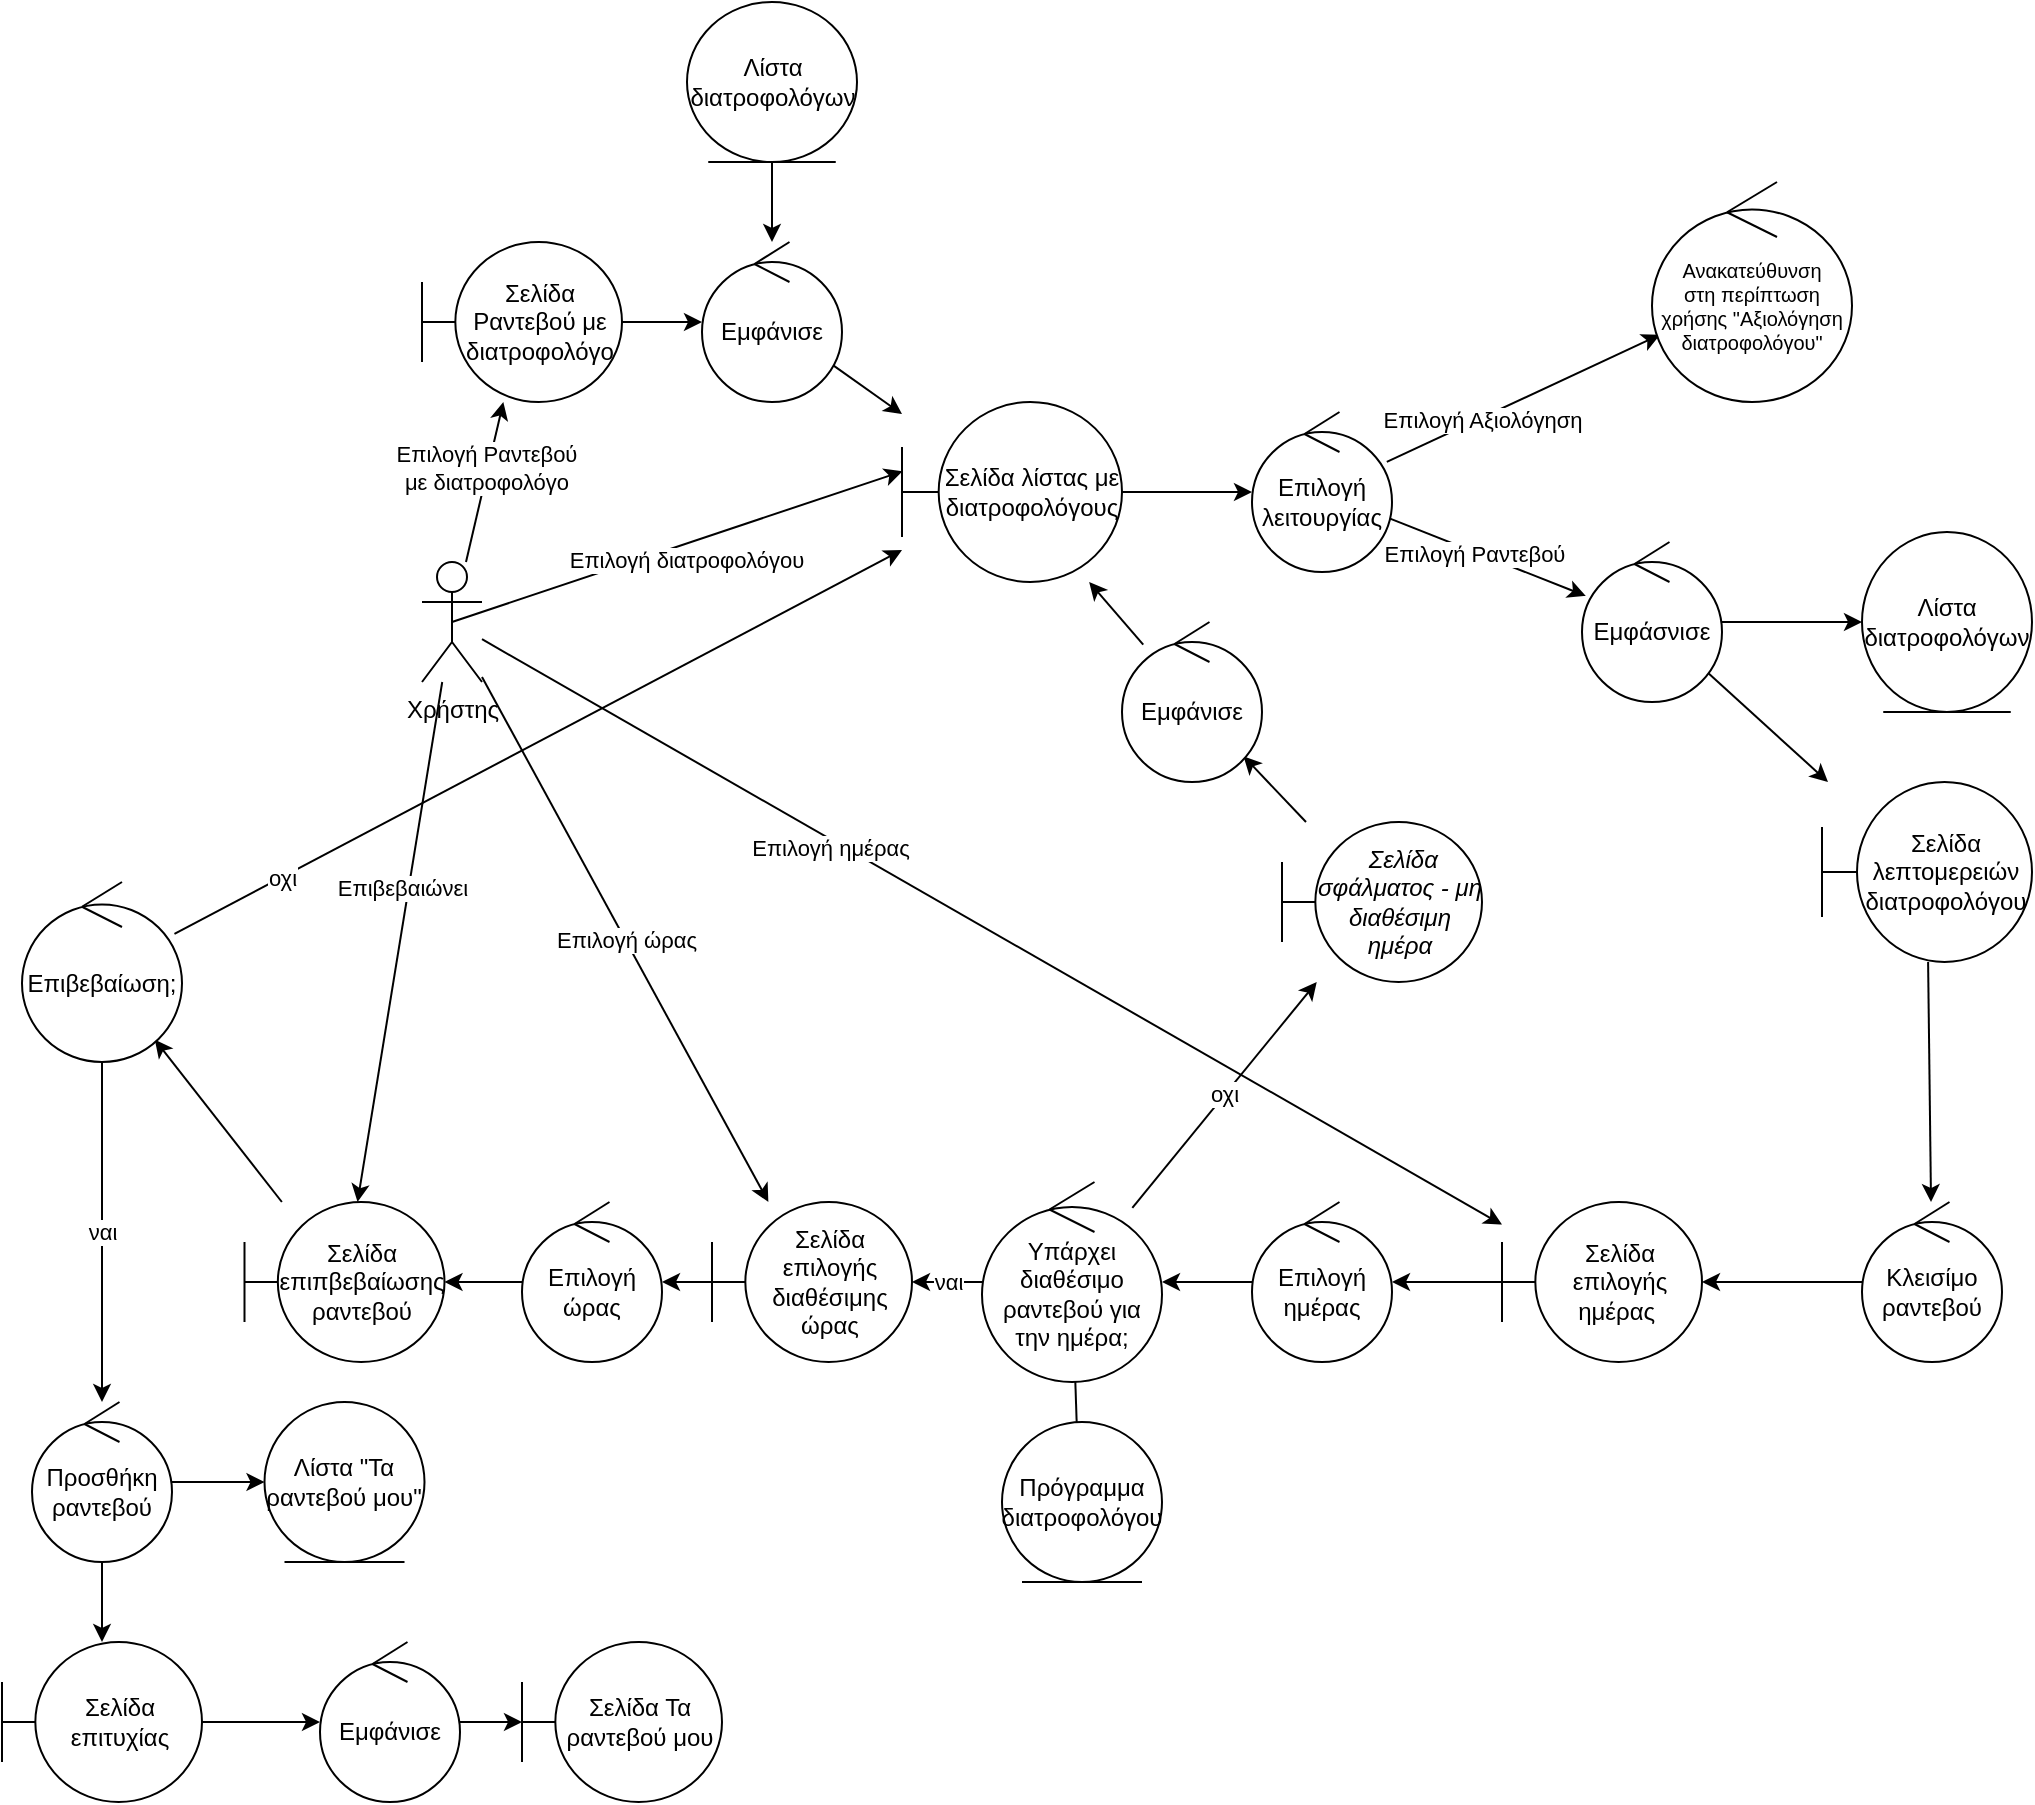 <mxfile version="21.1.2" type="device">
  <diagram name="Σελίδα-1" id="h-o1yX0LM2CVH-15DDE9">
    <mxGraphModel dx="3497" dy="2056" grid="1" gridSize="10" guides="1" tooltips="1" connect="1" arrows="1" fold="1" page="1" pageScale="1" pageWidth="1654" pageHeight="1169" math="0" shadow="0">
      <root>
        <mxCell id="0" />
        <mxCell id="1" parent="0" />
        <mxCell id="8t45LIVKKecfM5tV3rzv-11" value="" style="rounded=0;orthogonalLoop=1;jettySize=auto;html=1;" edge="1" parent="1" source="8t45LIVKKecfM5tV3rzv-1" target="8t45LIVKKecfM5tV3rzv-10">
          <mxGeometry relative="1" as="geometry" />
        </mxCell>
        <mxCell id="8t45LIVKKecfM5tV3rzv-20" value="Επιλογή Ραντεβού &lt;br&gt;με διατροφολόγο" style="edgeLabel;html=1;align=center;verticalAlign=middle;resizable=0;points=[];" vertex="1" connectable="0" parent="8t45LIVKKecfM5tV3rzv-11">
          <mxGeometry x="0.169" y="1" relative="1" as="geometry">
            <mxPoint as="offset" />
          </mxGeometry>
        </mxCell>
        <mxCell id="8t45LIVKKecfM5tV3rzv-18" style="rounded=0;orthogonalLoop=1;jettySize=auto;html=1;exitX=0.5;exitY=0.5;exitDx=0;exitDy=0;exitPerimeter=0;entryX=0.002;entryY=0.385;entryDx=0;entryDy=0;entryPerimeter=0;" edge="1" parent="1" source="8t45LIVKKecfM5tV3rzv-1" target="8t45LIVKKecfM5tV3rzv-15">
          <mxGeometry relative="1" as="geometry" />
        </mxCell>
        <mxCell id="8t45LIVKKecfM5tV3rzv-19" value="Επιλογή διατροφολόγου" style="edgeLabel;html=1;align=center;verticalAlign=middle;resizable=0;points=[];" vertex="1" connectable="0" parent="8t45LIVKKecfM5tV3rzv-18">
          <mxGeometry x="-0.183" relative="1" as="geometry">
            <mxPoint x="25" as="offset" />
          </mxGeometry>
        </mxCell>
        <mxCell id="8t45LIVKKecfM5tV3rzv-58" value="" style="rounded=0;orthogonalLoop=1;jettySize=auto;html=1;" edge="1" parent="1" source="8t45LIVKKecfM5tV3rzv-1" target="8t45LIVKKecfM5tV3rzv-35">
          <mxGeometry relative="1" as="geometry" />
        </mxCell>
        <mxCell id="8t45LIVKKecfM5tV3rzv-60" value="Επιλογή ημέρας" style="edgeLabel;html=1;align=center;verticalAlign=middle;resizable=0;points=[];" vertex="1" connectable="0" parent="8t45LIVKKecfM5tV3rzv-58">
          <mxGeometry x="-0.312" y="-3" relative="1" as="geometry">
            <mxPoint y="1" as="offset" />
          </mxGeometry>
        </mxCell>
        <mxCell id="8t45LIVKKecfM5tV3rzv-59" value="Επιλογή ώρας" style="rounded=0;orthogonalLoop=1;jettySize=auto;html=1;" edge="1" parent="1" source="8t45LIVKKecfM5tV3rzv-1" target="8t45LIVKKecfM5tV3rzv-51">
          <mxGeometry relative="1" as="geometry" />
        </mxCell>
        <mxCell id="8t45LIVKKecfM5tV3rzv-62" value="" style="rounded=0;orthogonalLoop=1;jettySize=auto;html=1;" edge="1" parent="1" source="8t45LIVKKecfM5tV3rzv-1" target="8t45LIVKKecfM5tV3rzv-61">
          <mxGeometry relative="1" as="geometry" />
        </mxCell>
        <mxCell id="8t45LIVKKecfM5tV3rzv-63" value="Επιβεβαιώνει" style="edgeLabel;html=1;align=center;verticalAlign=middle;resizable=0;points=[];" vertex="1" connectable="0" parent="8t45LIVKKecfM5tV3rzv-62">
          <mxGeometry x="-0.202" y="-4" relative="1" as="geometry">
            <mxPoint as="offset" />
          </mxGeometry>
        </mxCell>
        <mxCell id="8t45LIVKKecfM5tV3rzv-1" value="Χρήστης" style="shape=umlActor;verticalLabelPosition=bottom;verticalAlign=top;html=1;" vertex="1" parent="1">
          <mxGeometry x="160" y="80" width="30" height="60" as="geometry" />
        </mxCell>
        <mxCell id="8t45LIVKKecfM5tV3rzv-13" value="" style="rounded=0;orthogonalLoop=1;jettySize=auto;html=1;" edge="1" parent="1" source="8t45LIVKKecfM5tV3rzv-10" target="8t45LIVKKecfM5tV3rzv-12">
          <mxGeometry relative="1" as="geometry" />
        </mxCell>
        <mxCell id="8t45LIVKKecfM5tV3rzv-10" value="Σελίδα Ραντεβού με διατροφολόγο" style="shape=umlBoundary;whiteSpace=wrap;html=1;" vertex="1" parent="1">
          <mxGeometry x="160" y="-80" width="100" height="80" as="geometry" />
        </mxCell>
        <mxCell id="8t45LIVKKecfM5tV3rzv-16" value="" style="rounded=0;orthogonalLoop=1;jettySize=auto;html=1;" edge="1" parent="1" source="8t45LIVKKecfM5tV3rzv-12" target="8t45LIVKKecfM5tV3rzv-15">
          <mxGeometry relative="1" as="geometry" />
        </mxCell>
        <mxCell id="8t45LIVKKecfM5tV3rzv-12" value="Εμφάνισε" style="ellipse;shape=umlControl;whiteSpace=wrap;html=1;" vertex="1" parent="1">
          <mxGeometry x="300" y="-80" width="70" height="80" as="geometry" />
        </mxCell>
        <mxCell id="8t45LIVKKecfM5tV3rzv-17" value="" style="rounded=0;orthogonalLoop=1;jettySize=auto;html=1;" edge="1" parent="1" source="8t45LIVKKecfM5tV3rzv-14" target="8t45LIVKKecfM5tV3rzv-12">
          <mxGeometry relative="1" as="geometry" />
        </mxCell>
        <mxCell id="8t45LIVKKecfM5tV3rzv-14" value="Λίστα διατροφολόγων" style="ellipse;shape=umlEntity;whiteSpace=wrap;html=1;" vertex="1" parent="1">
          <mxGeometry x="292.5" y="-200" width="85" height="80" as="geometry" />
        </mxCell>
        <mxCell id="8t45LIVKKecfM5tV3rzv-22" value="" style="rounded=0;orthogonalLoop=1;jettySize=auto;html=1;" edge="1" parent="1" source="8t45LIVKKecfM5tV3rzv-15" target="8t45LIVKKecfM5tV3rzv-21">
          <mxGeometry relative="1" as="geometry" />
        </mxCell>
        <mxCell id="8t45LIVKKecfM5tV3rzv-15" value="Σελίδα λίστας με διατροφολόγους" style="shape=umlBoundary;whiteSpace=wrap;html=1;" vertex="1" parent="1">
          <mxGeometry x="400" width="110" height="90" as="geometry" />
        </mxCell>
        <mxCell id="8t45LIVKKecfM5tV3rzv-24" value="" style="rounded=0;orthogonalLoop=1;jettySize=auto;html=1;" edge="1" parent="1" source="8t45LIVKKecfM5tV3rzv-21" target="8t45LIVKKecfM5tV3rzv-23">
          <mxGeometry relative="1" as="geometry" />
        </mxCell>
        <mxCell id="8t45LIVKKecfM5tV3rzv-25" value="Επιλογή Αξιολόγηση" style="edgeLabel;html=1;align=center;verticalAlign=middle;resizable=0;points=[];" vertex="1" connectable="0" parent="8t45LIVKKecfM5tV3rzv-24">
          <mxGeometry x="-0.316" y="-1" relative="1" as="geometry">
            <mxPoint as="offset" />
          </mxGeometry>
        </mxCell>
        <mxCell id="8t45LIVKKecfM5tV3rzv-28" value="" style="rounded=0;orthogonalLoop=1;jettySize=auto;html=1;" edge="1" parent="1" source="8t45LIVKKecfM5tV3rzv-21" target="8t45LIVKKecfM5tV3rzv-27">
          <mxGeometry relative="1" as="geometry" />
        </mxCell>
        <mxCell id="8t45LIVKKecfM5tV3rzv-32" value="Επιλογή Ραντεβού" style="edgeLabel;html=1;align=center;verticalAlign=middle;resizable=0;points=[];" vertex="1" connectable="0" parent="8t45LIVKKecfM5tV3rzv-28">
          <mxGeometry x="-0.133" y="-1" relative="1" as="geometry">
            <mxPoint as="offset" />
          </mxGeometry>
        </mxCell>
        <mxCell id="8t45LIVKKecfM5tV3rzv-21" value="Επιλογή λειτουργίας" style="ellipse;shape=umlControl;whiteSpace=wrap;html=1;" vertex="1" parent="1">
          <mxGeometry x="575" y="5" width="70" height="80" as="geometry" />
        </mxCell>
        <mxCell id="8t45LIVKKecfM5tV3rzv-23" value="Ανακατεύθυνση&lt;br style=&quot;font-size: 10px;&quot;&gt;στη περίπτωση χρήσης &quot;Αξιολόγηση διατροφολόγου&quot;" style="ellipse;shape=umlControl;whiteSpace=wrap;html=1;fontSize=10;" vertex="1" parent="1">
          <mxGeometry x="775" y="-110" width="100" height="110" as="geometry" />
        </mxCell>
        <mxCell id="8t45LIVKKecfM5tV3rzv-36" value="" style="rounded=0;orthogonalLoop=1;jettySize=auto;html=1;" edge="1" parent="1" source="8t45LIVKKecfM5tV3rzv-26" target="8t45LIVKKecfM5tV3rzv-34">
          <mxGeometry relative="1" as="geometry" />
        </mxCell>
        <mxCell id="8t45LIVKKecfM5tV3rzv-26" value="Σελίδα λεπτομερειών διατροφολόγου" style="shape=umlBoundary;whiteSpace=wrap;html=1;" vertex="1" parent="1">
          <mxGeometry x="860" y="190" width="105" height="90" as="geometry" />
        </mxCell>
        <mxCell id="8t45LIVKKecfM5tV3rzv-30" value="" style="rounded=0;orthogonalLoop=1;jettySize=auto;html=1;" edge="1" parent="1" source="8t45LIVKKecfM5tV3rzv-27" target="8t45LIVKKecfM5tV3rzv-29">
          <mxGeometry relative="1" as="geometry" />
        </mxCell>
        <mxCell id="8t45LIVKKecfM5tV3rzv-33" value="" style="rounded=0;orthogonalLoop=1;jettySize=auto;html=1;" edge="1" parent="1" source="8t45LIVKKecfM5tV3rzv-27" target="8t45LIVKKecfM5tV3rzv-26">
          <mxGeometry relative="1" as="geometry" />
        </mxCell>
        <mxCell id="8t45LIVKKecfM5tV3rzv-27" value="Εμφάσνισε" style="ellipse;shape=umlControl;whiteSpace=wrap;html=1;" vertex="1" parent="1">
          <mxGeometry x="740" y="70" width="70" height="80" as="geometry" />
        </mxCell>
        <mxCell id="8t45LIVKKecfM5tV3rzv-29" value="Λίστα διατροφολόγων" style="ellipse;shape=umlEntity;whiteSpace=wrap;html=1;" vertex="1" parent="1">
          <mxGeometry x="880" y="65" width="85" height="90" as="geometry" />
        </mxCell>
        <mxCell id="8t45LIVKKecfM5tV3rzv-37" value="" style="edgeStyle=orthogonalEdgeStyle;rounded=0;orthogonalLoop=1;jettySize=auto;html=1;" edge="1" parent="1" source="8t45LIVKKecfM5tV3rzv-34" target="8t45LIVKKecfM5tV3rzv-35">
          <mxGeometry relative="1" as="geometry" />
        </mxCell>
        <mxCell id="8t45LIVKKecfM5tV3rzv-34" value="Κλεισίμο ραντεβού" style="ellipse;shape=umlControl;whiteSpace=wrap;html=1;" vertex="1" parent="1">
          <mxGeometry x="880" y="400" width="70" height="80" as="geometry" />
        </mxCell>
        <mxCell id="8t45LIVKKecfM5tV3rzv-41" value="" style="edgeStyle=orthogonalEdgeStyle;rounded=0;orthogonalLoop=1;jettySize=auto;html=1;" edge="1" parent="1" source="8t45LIVKKecfM5tV3rzv-35" target="8t45LIVKKecfM5tV3rzv-39">
          <mxGeometry relative="1" as="geometry" />
        </mxCell>
        <mxCell id="8t45LIVKKecfM5tV3rzv-35" value="Σελίδα επιλογής ημέρας&amp;nbsp;" style="shape=umlBoundary;whiteSpace=wrap;html=1;" vertex="1" parent="1">
          <mxGeometry x="700" y="400" width="100" height="80" as="geometry" />
        </mxCell>
        <mxCell id="8t45LIVKKecfM5tV3rzv-42" value="" style="edgeStyle=orthogonalEdgeStyle;rounded=0;orthogonalLoop=1;jettySize=auto;html=1;" edge="1" parent="1" source="8t45LIVKKecfM5tV3rzv-39" target="8t45LIVKKecfM5tV3rzv-40">
          <mxGeometry relative="1" as="geometry" />
        </mxCell>
        <mxCell id="8t45LIVKKecfM5tV3rzv-39" value="Επιλογή ημέρας" style="ellipse;shape=umlControl;whiteSpace=wrap;html=1;" vertex="1" parent="1">
          <mxGeometry x="575" y="400" width="70" height="80" as="geometry" />
        </mxCell>
        <mxCell id="8t45LIVKKecfM5tV3rzv-44" value="" style="rounded=0;orthogonalLoop=1;jettySize=auto;html=1;entryX=0.5;entryY=1;entryDx=0;entryDy=0;" edge="1" parent="1" source="8t45LIVKKecfM5tV3rzv-40" target="8t45LIVKKecfM5tV3rzv-43">
          <mxGeometry relative="1" as="geometry">
            <mxPoint x="385" y="290" as="targetPoint" />
          </mxGeometry>
        </mxCell>
        <mxCell id="8t45LIVKKecfM5tV3rzv-46" value="οχι" style="rounded=0;orthogonalLoop=1;jettySize=auto;html=1;" edge="1" parent="1" source="8t45LIVKKecfM5tV3rzv-40" target="8t45LIVKKecfM5tV3rzv-45">
          <mxGeometry relative="1" as="geometry" />
        </mxCell>
        <mxCell id="8t45LIVKKecfM5tV3rzv-53" value="ναι" style="edgeStyle=orthogonalEdgeStyle;rounded=0;orthogonalLoop=1;jettySize=auto;html=1;" edge="1" parent="1" source="8t45LIVKKecfM5tV3rzv-40" target="8t45LIVKKecfM5tV3rzv-51">
          <mxGeometry relative="1" as="geometry">
            <mxPoint x="260" y="440" as="targetPoint" />
          </mxGeometry>
        </mxCell>
        <mxCell id="8t45LIVKKecfM5tV3rzv-40" value="Υπάρχει διαθέσιμο ραντεβού για την ημέρα;" style="ellipse;shape=umlControl;whiteSpace=wrap;html=1;" vertex="1" parent="1">
          <mxGeometry x="440" y="390" width="90" height="100" as="geometry" />
        </mxCell>
        <mxCell id="8t45LIVKKecfM5tV3rzv-43" value="Πρόγραμμα διατροφολόγου" style="ellipse;shape=umlEntity;whiteSpace=wrap;html=1;" vertex="1" parent="1">
          <mxGeometry x="450" y="510" width="80" height="80" as="geometry" />
        </mxCell>
        <mxCell id="8t45LIVKKecfM5tV3rzv-49" value="" style="rounded=0;orthogonalLoop=1;jettySize=auto;html=1;" edge="1" parent="1" source="8t45LIVKKecfM5tV3rzv-45" target="8t45LIVKKecfM5tV3rzv-47">
          <mxGeometry relative="1" as="geometry" />
        </mxCell>
        <mxCell id="8t45LIVKKecfM5tV3rzv-45" value="&lt;i&gt;&amp;nbsp;Σελίδα σφάλματος - μη διαθέσιμη ημέρα&lt;/i&gt;" style="shape=umlBoundary;whiteSpace=wrap;html=1;" vertex="1" parent="1">
          <mxGeometry x="590" y="210" width="100" height="80" as="geometry" />
        </mxCell>
        <mxCell id="8t45LIVKKecfM5tV3rzv-50" value="" style="rounded=0;orthogonalLoop=1;jettySize=auto;html=1;" edge="1" parent="1" source="8t45LIVKKecfM5tV3rzv-47" target="8t45LIVKKecfM5tV3rzv-15">
          <mxGeometry relative="1" as="geometry" />
        </mxCell>
        <mxCell id="8t45LIVKKecfM5tV3rzv-47" value="Εμφάνισε" style="ellipse;shape=umlControl;whiteSpace=wrap;html=1;" vertex="1" parent="1">
          <mxGeometry x="510" y="110" width="70" height="80" as="geometry" />
        </mxCell>
        <mxCell id="8t45LIVKKecfM5tV3rzv-56" value="" style="edgeStyle=orthogonalEdgeStyle;rounded=0;orthogonalLoop=1;jettySize=auto;html=1;" edge="1" parent="1" source="8t45LIVKKecfM5tV3rzv-51" target="8t45LIVKKecfM5tV3rzv-55">
          <mxGeometry relative="1" as="geometry" />
        </mxCell>
        <mxCell id="8t45LIVKKecfM5tV3rzv-51" value="Σελίδα επιλογής διαθέσιμης ώρας" style="shape=umlBoundary;whiteSpace=wrap;html=1;" vertex="1" parent="1">
          <mxGeometry x="305" y="400" width="100" height="80" as="geometry" />
        </mxCell>
        <mxCell id="8t45LIVKKecfM5tV3rzv-64" value="" style="edgeStyle=orthogonalEdgeStyle;rounded=0;orthogonalLoop=1;jettySize=auto;html=1;" edge="1" parent="1" source="8t45LIVKKecfM5tV3rzv-55" target="8t45LIVKKecfM5tV3rzv-61">
          <mxGeometry relative="1" as="geometry" />
        </mxCell>
        <mxCell id="8t45LIVKKecfM5tV3rzv-55" value="Επιλογή ώρας" style="ellipse;shape=umlControl;whiteSpace=wrap;html=1;" vertex="1" parent="1">
          <mxGeometry x="210" y="400" width="70" height="80" as="geometry" />
        </mxCell>
        <mxCell id="8t45LIVKKecfM5tV3rzv-66" value="" style="rounded=0;orthogonalLoop=1;jettySize=auto;html=1;" edge="1" parent="1" source="8t45LIVKKecfM5tV3rzv-61" target="8t45LIVKKecfM5tV3rzv-65">
          <mxGeometry relative="1" as="geometry" />
        </mxCell>
        <mxCell id="8t45LIVKKecfM5tV3rzv-61" value="Σελίδα επιπβεβαίωσης ραντεβού" style="shape=umlBoundary;whiteSpace=wrap;html=1;" vertex="1" parent="1">
          <mxGeometry x="71.25" y="400" width="100" height="80" as="geometry" />
        </mxCell>
        <mxCell id="8t45LIVKKecfM5tV3rzv-67" value="" style="rounded=0;orthogonalLoop=1;jettySize=auto;html=1;" edge="1" parent="1" source="8t45LIVKKecfM5tV3rzv-65" target="8t45LIVKKecfM5tV3rzv-15">
          <mxGeometry relative="1" as="geometry" />
        </mxCell>
        <mxCell id="8t45LIVKKecfM5tV3rzv-68" value="οχι" style="edgeLabel;html=1;align=center;verticalAlign=middle;resizable=0;points=[];" vertex="1" connectable="0" parent="8t45LIVKKecfM5tV3rzv-67">
          <mxGeometry x="-0.704" relative="1" as="geometry">
            <mxPoint as="offset" />
          </mxGeometry>
        </mxCell>
        <mxCell id="8t45LIVKKecfM5tV3rzv-70" value="ναι" style="edgeStyle=orthogonalEdgeStyle;rounded=0;orthogonalLoop=1;jettySize=auto;html=1;" edge="1" parent="1" source="8t45LIVKKecfM5tV3rzv-65" target="8t45LIVKKecfM5tV3rzv-69">
          <mxGeometry relative="1" as="geometry" />
        </mxCell>
        <mxCell id="8t45LIVKKecfM5tV3rzv-65" value="Επιβεβαίωση;" style="ellipse;shape=umlControl;whiteSpace=wrap;html=1;" vertex="1" parent="1">
          <mxGeometry x="-40" y="240" width="80" height="90" as="geometry" />
        </mxCell>
        <mxCell id="8t45LIVKKecfM5tV3rzv-72" value="" style="edgeStyle=orthogonalEdgeStyle;rounded=0;orthogonalLoop=1;jettySize=auto;html=1;" edge="1" parent="1" source="8t45LIVKKecfM5tV3rzv-69" target="8t45LIVKKecfM5tV3rzv-71">
          <mxGeometry relative="1" as="geometry" />
        </mxCell>
        <mxCell id="8t45LIVKKecfM5tV3rzv-74" value="" style="edgeStyle=orthogonalEdgeStyle;rounded=0;orthogonalLoop=1;jettySize=auto;html=1;" edge="1" parent="1" source="8t45LIVKKecfM5tV3rzv-69" target="8t45LIVKKecfM5tV3rzv-73">
          <mxGeometry relative="1" as="geometry" />
        </mxCell>
        <mxCell id="8t45LIVKKecfM5tV3rzv-69" value="Προσθήκη ραντεβού" style="ellipse;shape=umlControl;whiteSpace=wrap;html=1;" vertex="1" parent="1">
          <mxGeometry x="-35" y="500" width="70" height="80" as="geometry" />
        </mxCell>
        <mxCell id="8t45LIVKKecfM5tV3rzv-71" value="Λίστα &quot;Τα ραντεβού μου&quot;" style="ellipse;shape=umlEntity;whiteSpace=wrap;html=1;" vertex="1" parent="1">
          <mxGeometry x="81.25" y="500" width="80" height="80" as="geometry" />
        </mxCell>
        <mxCell id="8t45LIVKKecfM5tV3rzv-76" value="" style="edgeStyle=orthogonalEdgeStyle;rounded=0;orthogonalLoop=1;jettySize=auto;html=1;" edge="1" parent="1" source="8t45LIVKKecfM5tV3rzv-73" target="8t45LIVKKecfM5tV3rzv-75">
          <mxGeometry relative="1" as="geometry" />
        </mxCell>
        <mxCell id="8t45LIVKKecfM5tV3rzv-73" value="Σελίδα επιτυχίας" style="shape=umlBoundary;whiteSpace=wrap;html=1;" vertex="1" parent="1">
          <mxGeometry x="-50" y="620" width="100" height="80" as="geometry" />
        </mxCell>
        <mxCell id="8t45LIVKKecfM5tV3rzv-78" value="" style="edgeStyle=orthogonalEdgeStyle;rounded=0;orthogonalLoop=1;jettySize=auto;html=1;" edge="1" parent="1" source="8t45LIVKKecfM5tV3rzv-75" target="8t45LIVKKecfM5tV3rzv-77">
          <mxGeometry relative="1" as="geometry" />
        </mxCell>
        <mxCell id="8t45LIVKKecfM5tV3rzv-75" value="Εμφάνισε" style="ellipse;shape=umlControl;whiteSpace=wrap;html=1;" vertex="1" parent="1">
          <mxGeometry x="109" y="620" width="70" height="80" as="geometry" />
        </mxCell>
        <mxCell id="8t45LIVKKecfM5tV3rzv-77" value="Σελίδα Τα ραντεβού μου" style="shape=umlBoundary;whiteSpace=wrap;html=1;" vertex="1" parent="1">
          <mxGeometry x="210" y="620" width="100" height="80" as="geometry" />
        </mxCell>
      </root>
    </mxGraphModel>
  </diagram>
</mxfile>
